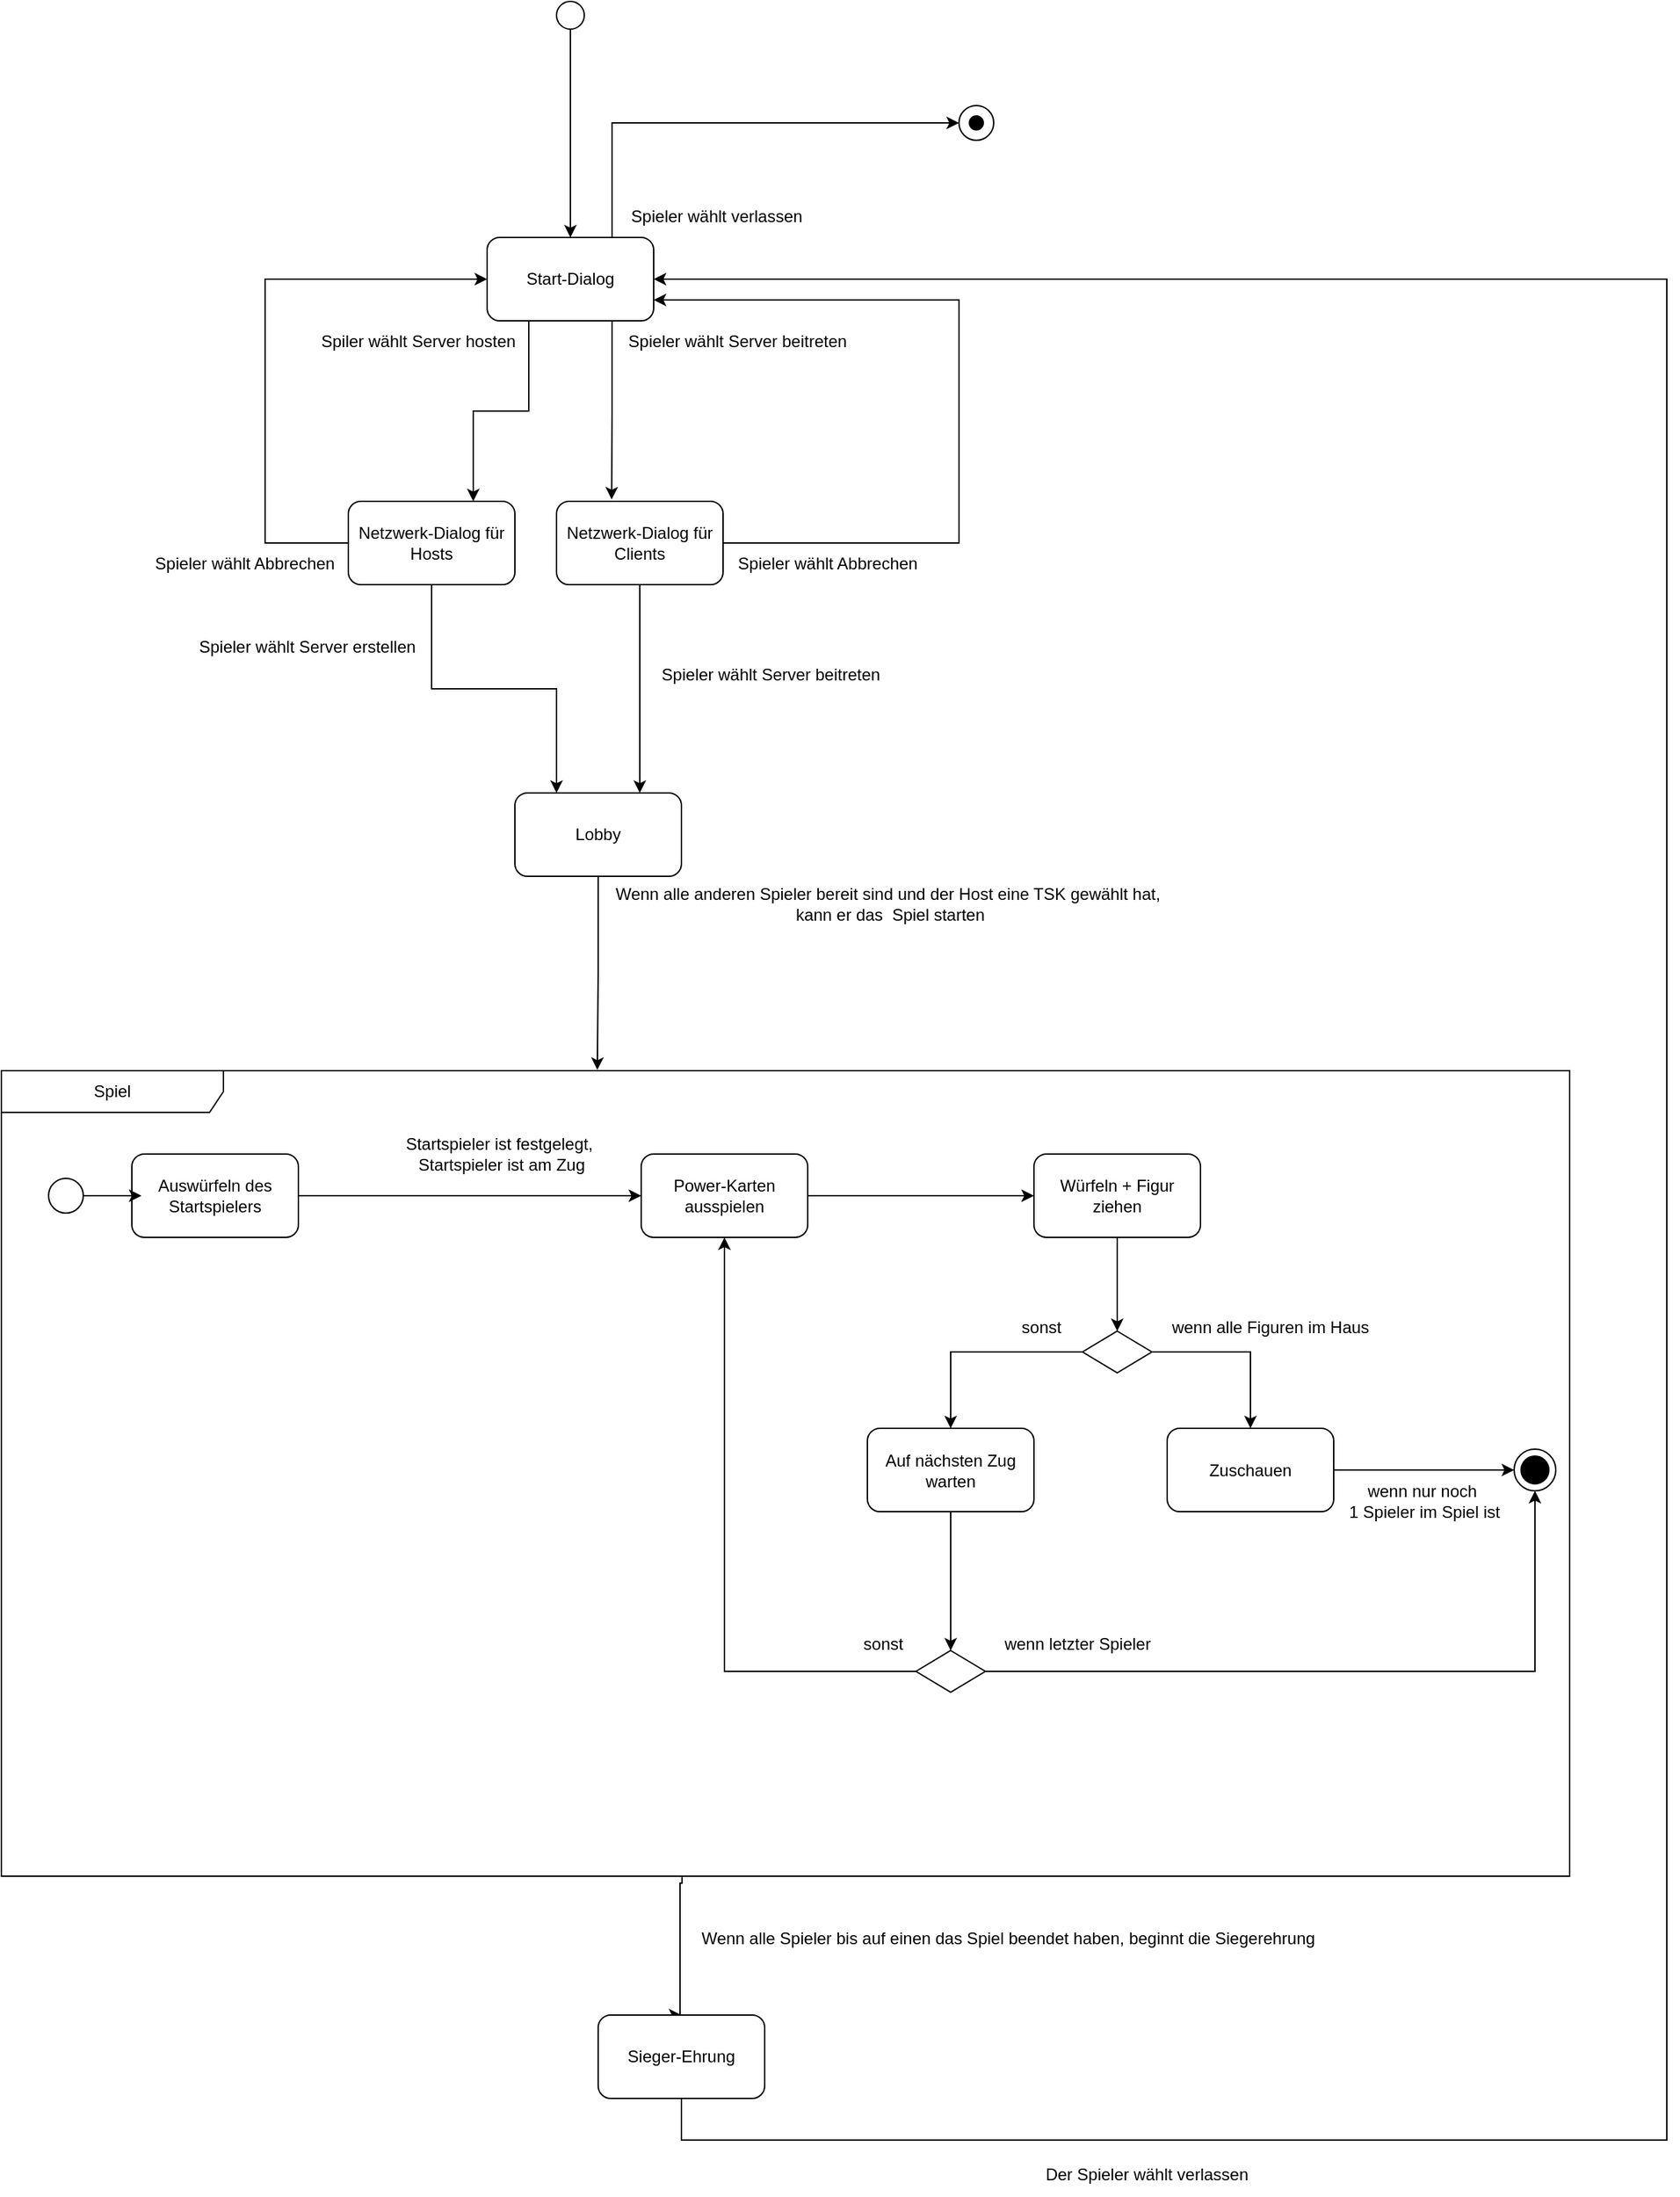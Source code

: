 <mxfile version="24.7.8">
  <diagram name="Seite-1" id="JLnnXNSl_bT7RYuH_50K">
    <mxGraphModel dx="2218" dy="784" grid="1" gridSize="10" guides="1" tooltips="1" connect="1" arrows="1" fold="1" page="1" pageScale="1" pageWidth="827" pageHeight="1169" math="0" shadow="0">
      <root>
        <mxCell id="0" />
        <mxCell id="1" parent="0" />
        <mxCell id="0DY3MrZtrhvOQ6F2K7hq-13" style="edgeStyle=orthogonalEdgeStyle;rounded=0;orthogonalLoop=1;jettySize=auto;html=1;exitX=0.25;exitY=1;exitDx=0;exitDy=0;entryX=0.75;entryY=0;entryDx=0;entryDy=0;" edge="1" parent="1" source="0DY3MrZtrhvOQ6F2K7hq-1" target="0DY3MrZtrhvOQ6F2K7hq-6">
          <mxGeometry relative="1" as="geometry" />
        </mxCell>
        <mxCell id="0DY3MrZtrhvOQ6F2K7hq-80" style="edgeStyle=orthogonalEdgeStyle;rounded=0;orthogonalLoop=1;jettySize=auto;html=1;exitX=0.75;exitY=0;exitDx=0;exitDy=0;entryX=0;entryY=0.5;entryDx=0;entryDy=0;" edge="1" parent="1" source="0DY3MrZtrhvOQ6F2K7hq-1" target="0DY3MrZtrhvOQ6F2K7hq-79">
          <mxGeometry relative="1" as="geometry" />
        </mxCell>
        <mxCell id="0DY3MrZtrhvOQ6F2K7hq-1" value="Start-Dialog" style="rounded=1;whiteSpace=wrap;html=1;" vertex="1" parent="1">
          <mxGeometry x="210" y="190" width="120" height="60" as="geometry" />
        </mxCell>
        <mxCell id="0DY3MrZtrhvOQ6F2K7hq-3" style="edgeStyle=orthogonalEdgeStyle;rounded=0;orthogonalLoop=1;jettySize=auto;html=1;entryX=0.5;entryY=0;entryDx=0;entryDy=0;" edge="1" parent="1" source="0DY3MrZtrhvOQ6F2K7hq-2" target="0DY3MrZtrhvOQ6F2K7hq-1">
          <mxGeometry relative="1" as="geometry">
            <Array as="points">
              <mxPoint x="270" y="160" />
              <mxPoint x="270" y="160" />
            </Array>
          </mxGeometry>
        </mxCell>
        <mxCell id="0DY3MrZtrhvOQ6F2K7hq-2" value="" style="ellipse;whiteSpace=wrap;html=1;aspect=fixed;" vertex="1" parent="1">
          <mxGeometry x="260" y="20" width="20" height="20" as="geometry" />
        </mxCell>
        <mxCell id="0DY3MrZtrhvOQ6F2K7hq-18" style="edgeStyle=orthogonalEdgeStyle;rounded=0;orthogonalLoop=1;jettySize=auto;html=1;exitX=0.5;exitY=1;exitDx=0;exitDy=0;entryX=0.25;entryY=0;entryDx=0;entryDy=0;" edge="1" parent="1" source="0DY3MrZtrhvOQ6F2K7hq-6" target="0DY3MrZtrhvOQ6F2K7hq-17">
          <mxGeometry relative="1" as="geometry" />
        </mxCell>
        <mxCell id="0DY3MrZtrhvOQ6F2K7hq-24" style="edgeStyle=orthogonalEdgeStyle;rounded=0;orthogonalLoop=1;jettySize=auto;html=1;exitX=0;exitY=0.5;exitDx=0;exitDy=0;" edge="1" parent="1" source="0DY3MrZtrhvOQ6F2K7hq-6">
          <mxGeometry relative="1" as="geometry">
            <mxPoint x="210" y="220" as="targetPoint" />
            <Array as="points">
              <mxPoint x="50" y="410" />
              <mxPoint x="50" y="220" />
              <mxPoint x="210" y="220" />
            </Array>
          </mxGeometry>
        </mxCell>
        <mxCell id="0DY3MrZtrhvOQ6F2K7hq-6" value="Netzwerk-Dialog für Hosts" style="rounded=1;whiteSpace=wrap;html=1;" vertex="1" parent="1">
          <mxGeometry x="110" y="380" width="120" height="60" as="geometry" />
        </mxCell>
        <mxCell id="0DY3MrZtrhvOQ6F2K7hq-20" style="edgeStyle=orthogonalEdgeStyle;rounded=0;orthogonalLoop=1;jettySize=auto;html=1;exitX=0.5;exitY=1;exitDx=0;exitDy=0;entryX=0.75;entryY=0;entryDx=0;entryDy=0;" edge="1" parent="1" source="0DY3MrZtrhvOQ6F2K7hq-7" target="0DY3MrZtrhvOQ6F2K7hq-17">
          <mxGeometry relative="1" as="geometry" />
        </mxCell>
        <mxCell id="0DY3MrZtrhvOQ6F2K7hq-22" style="edgeStyle=orthogonalEdgeStyle;rounded=0;orthogonalLoop=1;jettySize=auto;html=1;exitX=1;exitY=0.5;exitDx=0;exitDy=0;entryX=1;entryY=0.75;entryDx=0;entryDy=0;" edge="1" parent="1" source="0DY3MrZtrhvOQ6F2K7hq-7" target="0DY3MrZtrhvOQ6F2K7hq-1">
          <mxGeometry relative="1" as="geometry">
            <Array as="points">
              <mxPoint x="550" y="410" />
              <mxPoint x="550" y="235" />
            </Array>
          </mxGeometry>
        </mxCell>
        <mxCell id="0DY3MrZtrhvOQ6F2K7hq-7" value="Netzwerk-Dialog für Clients" style="rounded=1;whiteSpace=wrap;html=1;" vertex="1" parent="1">
          <mxGeometry x="260" y="380" width="120" height="60" as="geometry" />
        </mxCell>
        <mxCell id="0DY3MrZtrhvOQ6F2K7hq-14" value="Spiler wählt Server hosten" style="text;html=1;align=center;verticalAlign=middle;resizable=0;points=[];autosize=1;strokeColor=none;fillColor=none;" vertex="1" parent="1">
          <mxGeometry x="80" y="250" width="160" height="30" as="geometry" />
        </mxCell>
        <mxCell id="0DY3MrZtrhvOQ6F2K7hq-15" style="edgeStyle=orthogonalEdgeStyle;rounded=0;orthogonalLoop=1;jettySize=auto;html=1;exitX=0.75;exitY=1;exitDx=0;exitDy=0;entryX=0.331;entryY=-0.022;entryDx=0;entryDy=0;entryPerimeter=0;" edge="1" parent="1" source="0DY3MrZtrhvOQ6F2K7hq-1" target="0DY3MrZtrhvOQ6F2K7hq-7">
          <mxGeometry relative="1" as="geometry" />
        </mxCell>
        <mxCell id="0DY3MrZtrhvOQ6F2K7hq-16" value="Spieler wählt Server beitreten" style="text;html=1;align=center;verticalAlign=middle;resizable=0;points=[];autosize=1;strokeColor=none;fillColor=none;" vertex="1" parent="1">
          <mxGeometry x="300" y="250" width="180" height="30" as="geometry" />
        </mxCell>
        <mxCell id="0DY3MrZtrhvOQ6F2K7hq-33" style="edgeStyle=orthogonalEdgeStyle;rounded=0;orthogonalLoop=1;jettySize=auto;html=1;entryX=0.38;entryY=-0.001;entryDx=0;entryDy=0;entryPerimeter=0;" edge="1" parent="1" source="0DY3MrZtrhvOQ6F2K7hq-17" target="0DY3MrZtrhvOQ6F2K7hq-45">
          <mxGeometry relative="1" as="geometry">
            <mxPoint x="310" y="740" as="targetPoint" />
            <Array as="points" />
          </mxGeometry>
        </mxCell>
        <mxCell id="0DY3MrZtrhvOQ6F2K7hq-17" value="Lobby" style="rounded=1;whiteSpace=wrap;html=1;" vertex="1" parent="1">
          <mxGeometry x="230" y="590" width="120" height="60" as="geometry" />
        </mxCell>
        <mxCell id="0DY3MrZtrhvOQ6F2K7hq-19" value="Spieler wählt Server erstellen" style="text;html=1;align=center;verticalAlign=middle;resizable=0;points=[];autosize=1;strokeColor=none;fillColor=none;" vertex="1" parent="1">
          <mxGeometry x="-10" y="470" width="180" height="30" as="geometry" />
        </mxCell>
        <mxCell id="0DY3MrZtrhvOQ6F2K7hq-21" value="Spieler wählt Server beitreten" style="text;html=1;align=center;verticalAlign=middle;resizable=0;points=[];autosize=1;strokeColor=none;fillColor=none;" vertex="1" parent="1">
          <mxGeometry x="324" y="490" width="180" height="30" as="geometry" />
        </mxCell>
        <mxCell id="0DY3MrZtrhvOQ6F2K7hq-23" value="Spieler wählt Abbrechen" style="text;html=1;align=center;verticalAlign=middle;resizable=0;points=[];autosize=1;strokeColor=none;fillColor=none;" vertex="1" parent="1">
          <mxGeometry x="380" y="410" width="150" height="30" as="geometry" />
        </mxCell>
        <mxCell id="0DY3MrZtrhvOQ6F2K7hq-25" value="Spieler wählt Abbrechen" style="text;html=1;align=center;verticalAlign=middle;resizable=0;points=[];autosize=1;strokeColor=none;fillColor=none;" vertex="1" parent="1">
          <mxGeometry x="-40" y="410" width="150" height="30" as="geometry" />
        </mxCell>
        <mxCell id="0DY3MrZtrhvOQ6F2K7hq-35" style="edgeStyle=orthogonalEdgeStyle;rounded=0;orthogonalLoop=1;jettySize=auto;html=1;entryX=0.5;entryY=0;entryDx=0;entryDy=0;exitX=0.434;exitY=1.001;exitDx=0;exitDy=0;exitPerimeter=0;" edge="1" parent="1" source="0DY3MrZtrhvOQ6F2K7hq-45" target="0DY3MrZtrhvOQ6F2K7hq-36">
          <mxGeometry relative="1" as="geometry">
            <mxPoint x="349.19" y="1570" as="targetPoint" />
            <mxPoint x="350.74" y="1374.64" as="sourcePoint" />
            <Array as="points">
              <mxPoint x="350" y="1375" />
              <mxPoint x="349" y="1375" />
              <mxPoint x="349" y="1470" />
            </Array>
          </mxGeometry>
        </mxCell>
        <mxCell id="0DY3MrZtrhvOQ6F2K7hq-34" value="Wenn alle anderen Spieler bereit sind und der Host eine TSK gewählt hat,&amp;nbsp;&lt;div&gt;kann er das&amp;nbsp; Spiel starten&lt;/div&gt;" style="text;html=1;align=center;verticalAlign=middle;resizable=0;points=[];autosize=1;strokeColor=none;fillColor=none;" vertex="1" parent="1">
          <mxGeometry x="290" y="650" width="420" height="40" as="geometry" />
        </mxCell>
        <mxCell id="0DY3MrZtrhvOQ6F2K7hq-38" style="edgeStyle=orthogonalEdgeStyle;rounded=0;orthogonalLoop=1;jettySize=auto;html=1;entryX=1;entryY=0.5;entryDx=0;entryDy=0;exitX=0.5;exitY=1;exitDx=0;exitDy=0;" edge="1" parent="1" source="0DY3MrZtrhvOQ6F2K7hq-36" target="0DY3MrZtrhvOQ6F2K7hq-1">
          <mxGeometry relative="1" as="geometry">
            <mxPoint x="350" y="1610" as="sourcePoint" />
            <mxPoint x="170" y="230" as="targetPoint" />
            <Array as="points">
              <mxPoint x="350" y="1560" />
              <mxPoint x="1060" y="1560" />
              <mxPoint x="1060" y="220" />
            </Array>
          </mxGeometry>
        </mxCell>
        <mxCell id="0DY3MrZtrhvOQ6F2K7hq-36" value="Sieger-Ehrung" style="rounded=1;whiteSpace=wrap;html=1;" vertex="1" parent="1">
          <mxGeometry x="290" y="1470" width="120" height="60" as="geometry" />
        </mxCell>
        <mxCell id="0DY3MrZtrhvOQ6F2K7hq-37" value="Wenn alle Spieler bis auf einen das Spiel beendet haben, beginnt die Siegerehrung" style="text;html=1;align=center;verticalAlign=middle;resizable=0;points=[];autosize=1;strokeColor=none;fillColor=none;" vertex="1" parent="1">
          <mxGeometry x="350" y="1400" width="470" height="30" as="geometry" />
        </mxCell>
        <mxCell id="0DY3MrZtrhvOQ6F2K7hq-39" value="Der Spieler wählt verlassen" style="text;html=1;align=center;verticalAlign=middle;resizable=0;points=[];autosize=1;strokeColor=none;fillColor=none;" vertex="1" parent="1">
          <mxGeometry x="600" y="1570" width="170" height="30" as="geometry" />
        </mxCell>
        <mxCell id="0DY3MrZtrhvOQ6F2K7hq-45" value="Spiel" style="shape=umlFrame;whiteSpace=wrap;html=1;pointerEvents=0;recursiveResize=0;container=1;collapsible=0;width=160;" vertex="1" parent="1">
          <mxGeometry x="-140" y="790" width="1130" height="580" as="geometry" />
        </mxCell>
        <mxCell id="0DY3MrZtrhvOQ6F2K7hq-44" value="" style="ellipse;whiteSpace=wrap;html=1;aspect=fixed;" vertex="1" parent="0DY3MrZtrhvOQ6F2K7hq-45">
          <mxGeometry x="34" y="77.5" width="25" height="25" as="geometry" />
        </mxCell>
        <mxCell id="0DY3MrZtrhvOQ6F2K7hq-46" value="Auswürfeln des Startspielers" style="rounded=1;whiteSpace=wrap;html=1;" vertex="1" parent="0DY3MrZtrhvOQ6F2K7hq-45">
          <mxGeometry x="94" y="60" width="120" height="60" as="geometry" />
        </mxCell>
        <mxCell id="0DY3MrZtrhvOQ6F2K7hq-47" style="edgeStyle=orthogonalEdgeStyle;rounded=0;orthogonalLoop=1;jettySize=auto;html=1;entryX=0.058;entryY=0.501;entryDx=0;entryDy=0;entryPerimeter=0;" edge="1" parent="0DY3MrZtrhvOQ6F2K7hq-45" source="0DY3MrZtrhvOQ6F2K7hq-44" target="0DY3MrZtrhvOQ6F2K7hq-46">
          <mxGeometry relative="1" as="geometry" />
        </mxCell>
        <mxCell id="0DY3MrZtrhvOQ6F2K7hq-56" style="edgeStyle=orthogonalEdgeStyle;rounded=0;orthogonalLoop=1;jettySize=auto;html=1;exitX=1;exitY=0.5;exitDx=0;exitDy=0;entryX=0;entryY=0.5;entryDx=0;entryDy=0;" edge="1" parent="0DY3MrZtrhvOQ6F2K7hq-45" source="0DY3MrZtrhvOQ6F2K7hq-51" target="0DY3MrZtrhvOQ6F2K7hq-55">
          <mxGeometry relative="1" as="geometry" />
        </mxCell>
        <mxCell id="0DY3MrZtrhvOQ6F2K7hq-51" value="Power-Karten ausspielen" style="rounded=1;whiteSpace=wrap;html=1;" vertex="1" parent="0DY3MrZtrhvOQ6F2K7hq-45">
          <mxGeometry x="461" y="60" width="120" height="60" as="geometry" />
        </mxCell>
        <mxCell id="0DY3MrZtrhvOQ6F2K7hq-52" style="edgeStyle=orthogonalEdgeStyle;rounded=0;orthogonalLoop=1;jettySize=auto;html=1;exitX=1;exitY=0.5;exitDx=0;exitDy=0;entryX=0;entryY=0.5;entryDx=0;entryDy=0;" edge="1" parent="0DY3MrZtrhvOQ6F2K7hq-45" source="0DY3MrZtrhvOQ6F2K7hq-46" target="0DY3MrZtrhvOQ6F2K7hq-51">
          <mxGeometry relative="1" as="geometry" />
        </mxCell>
        <mxCell id="0DY3MrZtrhvOQ6F2K7hq-53" value="Startspieler ist festgelegt,&amp;nbsp;&lt;div&gt;Startspieler ist am Zug&lt;/div&gt;" style="text;html=1;align=center;verticalAlign=middle;resizable=0;points=[];autosize=1;strokeColor=none;fillColor=none;" vertex="1" parent="0DY3MrZtrhvOQ6F2K7hq-45">
          <mxGeometry x="280" y="40" width="160" height="40" as="geometry" />
        </mxCell>
        <mxCell id="0DY3MrZtrhvOQ6F2K7hq-62" style="edgeStyle=orthogonalEdgeStyle;rounded=0;orthogonalLoop=1;jettySize=auto;html=1;entryX=0.5;entryY=0;entryDx=0;entryDy=0;" edge="1" parent="0DY3MrZtrhvOQ6F2K7hq-45" source="0DY3MrZtrhvOQ6F2K7hq-55" target="0DY3MrZtrhvOQ6F2K7hq-74">
          <mxGeometry relative="1" as="geometry" />
        </mxCell>
        <mxCell id="0DY3MrZtrhvOQ6F2K7hq-65" style="edgeStyle=orthogonalEdgeStyle;rounded=0;orthogonalLoop=1;jettySize=auto;html=1;exitX=1;exitY=0.5;exitDx=0;exitDy=0;entryX=0.5;entryY=0;entryDx=0;entryDy=0;" edge="1" parent="0DY3MrZtrhvOQ6F2K7hq-45" source="0DY3MrZtrhvOQ6F2K7hq-74" target="0DY3MrZtrhvOQ6F2K7hq-84">
          <mxGeometry relative="1" as="geometry" />
        </mxCell>
        <mxCell id="0DY3MrZtrhvOQ6F2K7hq-55" value="Würfeln + Figur ziehen" style="rounded=1;whiteSpace=wrap;html=1;" vertex="1" parent="0DY3MrZtrhvOQ6F2K7hq-45">
          <mxGeometry x="744" y="60" width="120" height="60" as="geometry" />
        </mxCell>
        <mxCell id="0DY3MrZtrhvOQ6F2K7hq-69" style="edgeStyle=orthogonalEdgeStyle;rounded=0;orthogonalLoop=1;jettySize=auto;html=1;exitX=1;exitY=0.5;exitDx=0;exitDy=0;entryX=0.5;entryY=1;entryDx=0;entryDy=0;" edge="1" parent="0DY3MrZtrhvOQ6F2K7hq-45" source="0DY3MrZtrhvOQ6F2K7hq-72" target="0DY3MrZtrhvOQ6F2K7hq-64">
          <mxGeometry relative="1" as="geometry">
            <Array as="points">
              <mxPoint x="1105" y="433" />
            </Array>
          </mxGeometry>
        </mxCell>
        <mxCell id="0DY3MrZtrhvOQ6F2K7hq-73" style="edgeStyle=orthogonalEdgeStyle;rounded=0;orthogonalLoop=1;jettySize=auto;html=1;entryX=0.5;entryY=0;entryDx=0;entryDy=0;" edge="1" parent="0DY3MrZtrhvOQ6F2K7hq-45" source="0DY3MrZtrhvOQ6F2K7hq-59" target="0DY3MrZtrhvOQ6F2K7hq-72">
          <mxGeometry relative="1" as="geometry" />
        </mxCell>
        <mxCell id="0DY3MrZtrhvOQ6F2K7hq-59" value="Auf nächsten Zug warten" style="rounded=1;whiteSpace=wrap;html=1;" vertex="1" parent="0DY3MrZtrhvOQ6F2K7hq-45">
          <mxGeometry x="624" y="257.5" width="120" height="60" as="geometry" />
        </mxCell>
        <mxCell id="0DY3MrZtrhvOQ6F2K7hq-61" style="edgeStyle=orthogonalEdgeStyle;rounded=0;orthogonalLoop=1;jettySize=auto;html=1;exitX=0;exitY=0.5;exitDx=0;exitDy=0;entryX=0.5;entryY=1;entryDx=0;entryDy=0;" edge="1" parent="0DY3MrZtrhvOQ6F2K7hq-45" source="0DY3MrZtrhvOQ6F2K7hq-72" target="0DY3MrZtrhvOQ6F2K7hq-51">
          <mxGeometry relative="1" as="geometry" />
        </mxCell>
        <mxCell id="0DY3MrZtrhvOQ6F2K7hq-64" value="" style="ellipse;whiteSpace=wrap;html=1;aspect=fixed;" vertex="1" parent="0DY3MrZtrhvOQ6F2K7hq-45">
          <mxGeometry x="1090" y="272.5" width="30" height="30" as="geometry" />
        </mxCell>
        <mxCell id="0DY3MrZtrhvOQ6F2K7hq-66" value="wenn alle Figuren im Haus" style="text;html=1;align=center;verticalAlign=middle;resizable=0;points=[];autosize=1;strokeColor=none;fillColor=none;" vertex="1" parent="0DY3MrZtrhvOQ6F2K7hq-45">
          <mxGeometry x="829" y="170" width="170" height="30" as="geometry" />
        </mxCell>
        <mxCell id="0DY3MrZtrhvOQ6F2K7hq-67" value="sonst" style="text;html=1;align=center;verticalAlign=middle;resizable=0;points=[];autosize=1;strokeColor=none;fillColor=none;" vertex="1" parent="0DY3MrZtrhvOQ6F2K7hq-45">
          <mxGeometry x="724" y="170" width="50" height="30" as="geometry" />
        </mxCell>
        <mxCell id="0DY3MrZtrhvOQ6F2K7hq-70" value="wenn letzter Spieler" style="text;html=1;align=center;verticalAlign=middle;resizable=0;points=[];autosize=1;strokeColor=none;fillColor=none;" vertex="1" parent="0DY3MrZtrhvOQ6F2K7hq-45">
          <mxGeometry x="710" y="397.5" width="130" height="30" as="geometry" />
        </mxCell>
        <mxCell id="0DY3MrZtrhvOQ6F2K7hq-72" value="" style="rhombus;whiteSpace=wrap;html=1;" vertex="1" parent="0DY3MrZtrhvOQ6F2K7hq-45">
          <mxGeometry x="659" y="417.5" width="50" height="30" as="geometry" />
        </mxCell>
        <mxCell id="0DY3MrZtrhvOQ6F2K7hq-71" value="sonst" style="text;html=1;align=center;verticalAlign=middle;resizable=0;points=[];autosize=1;strokeColor=none;fillColor=none;" vertex="1" parent="0DY3MrZtrhvOQ6F2K7hq-45">
          <mxGeometry x="610" y="397.5" width="50" height="30" as="geometry" />
        </mxCell>
        <mxCell id="0DY3MrZtrhvOQ6F2K7hq-75" style="edgeStyle=orthogonalEdgeStyle;rounded=0;orthogonalLoop=1;jettySize=auto;html=1;entryX=0.5;entryY=0;entryDx=0;entryDy=0;" edge="1" parent="0DY3MrZtrhvOQ6F2K7hq-45" source="0DY3MrZtrhvOQ6F2K7hq-74" target="0DY3MrZtrhvOQ6F2K7hq-59">
          <mxGeometry relative="1" as="geometry" />
        </mxCell>
        <mxCell id="0DY3MrZtrhvOQ6F2K7hq-74" value="" style="rhombus;whiteSpace=wrap;html=1;" vertex="1" parent="0DY3MrZtrhvOQ6F2K7hq-45">
          <mxGeometry x="779" y="187.5" width="50" height="30" as="geometry" />
        </mxCell>
        <mxCell id="0DY3MrZtrhvOQ6F2K7hq-82" value="" style="ellipse;whiteSpace=wrap;html=1;aspect=fixed;fillColor=#000000;" vertex="1" parent="0DY3MrZtrhvOQ6F2K7hq-45">
          <mxGeometry x="1095" y="277.5" width="20" height="20" as="geometry" />
        </mxCell>
        <mxCell id="0DY3MrZtrhvOQ6F2K7hq-85" style="edgeStyle=orthogonalEdgeStyle;rounded=0;orthogonalLoop=1;jettySize=auto;html=1;exitX=1;exitY=0.5;exitDx=0;exitDy=0;entryX=0;entryY=0.5;entryDx=0;entryDy=0;" edge="1" parent="0DY3MrZtrhvOQ6F2K7hq-45" source="0DY3MrZtrhvOQ6F2K7hq-84" target="0DY3MrZtrhvOQ6F2K7hq-64">
          <mxGeometry relative="1" as="geometry" />
        </mxCell>
        <mxCell id="0DY3MrZtrhvOQ6F2K7hq-84" value="Zuschauen" style="rounded=1;whiteSpace=wrap;html=1;" vertex="1" parent="0DY3MrZtrhvOQ6F2K7hq-45">
          <mxGeometry x="840" y="257.5" width="120" height="60" as="geometry" />
        </mxCell>
        <mxCell id="0DY3MrZtrhvOQ6F2K7hq-86" value="wenn nur noch&amp;nbsp;&lt;div&gt;1 Spieler im Spiel ist&lt;/div&gt;" style="text;html=1;align=center;verticalAlign=middle;resizable=0;points=[];autosize=1;strokeColor=none;fillColor=none;" vertex="1" parent="0DY3MrZtrhvOQ6F2K7hq-45">
          <mxGeometry x="960" y="290" width="130" height="40" as="geometry" />
        </mxCell>
        <mxCell id="0DY3MrZtrhvOQ6F2K7hq-79" value="" style="ellipse;whiteSpace=wrap;html=1;aspect=fixed;" vertex="1" parent="1">
          <mxGeometry x="550" y="95" width="25" height="25" as="geometry" />
        </mxCell>
        <mxCell id="0DY3MrZtrhvOQ6F2K7hq-81" value="Spieler wählt verlassen" style="text;html=1;align=center;verticalAlign=middle;resizable=0;points=[];autosize=1;strokeColor=none;fillColor=none;" vertex="1" parent="1">
          <mxGeometry x="300" y="160" width="150" height="30" as="geometry" />
        </mxCell>
        <mxCell id="0DY3MrZtrhvOQ6F2K7hq-83" value="" style="ellipse;whiteSpace=wrap;html=1;aspect=fixed;fillColor=#000000;" vertex="1" parent="1">
          <mxGeometry x="557.5" y="102.5" width="10" height="10" as="geometry" />
        </mxCell>
      </root>
    </mxGraphModel>
  </diagram>
</mxfile>
